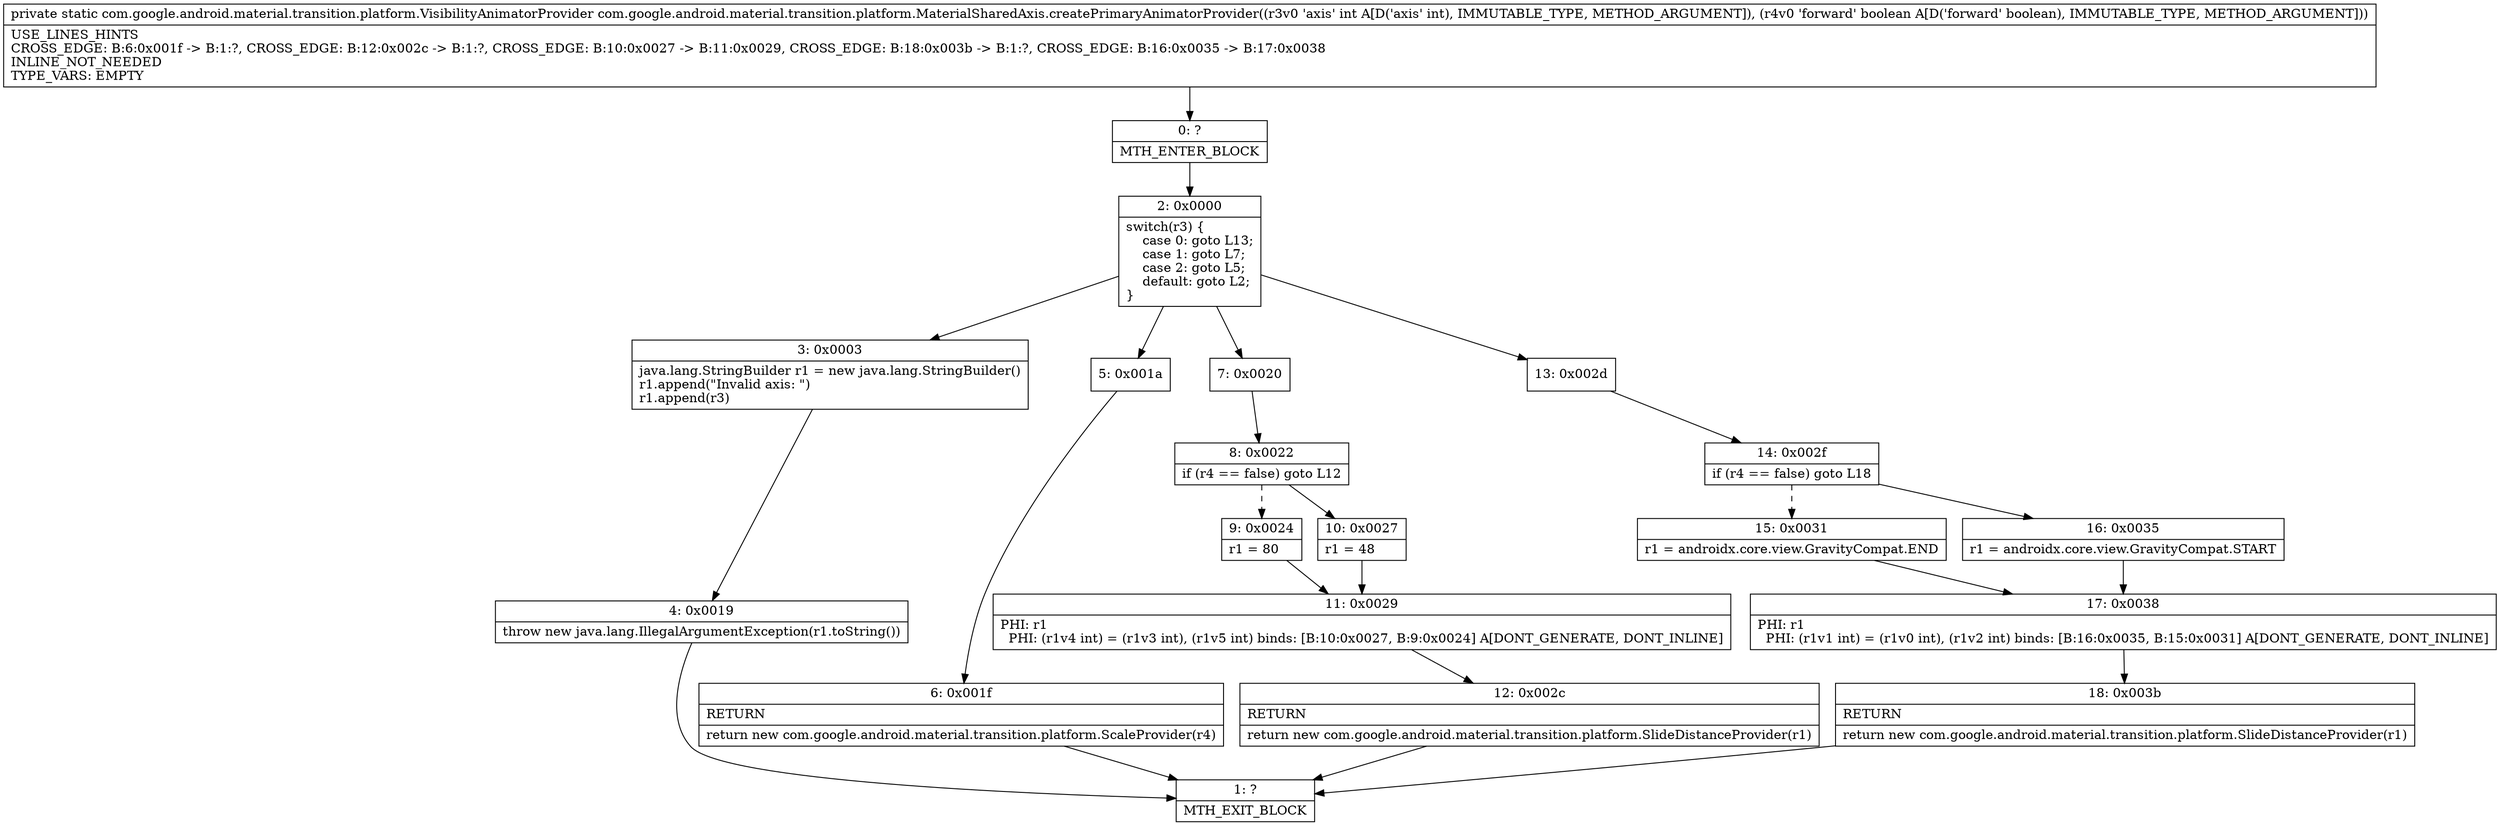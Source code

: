 digraph "CFG forcom.google.android.material.transition.platform.MaterialSharedAxis.createPrimaryAnimatorProvider(IZ)Lcom\/google\/android\/material\/transition\/platform\/VisibilityAnimatorProvider;" {
Node_0 [shape=record,label="{0\:\ ?|MTH_ENTER_BLOCK\l}"];
Node_2 [shape=record,label="{2\:\ 0x0000|switch(r3) \{\l    case 0: goto L13;\l    case 1: goto L7;\l    case 2: goto L5;\l    default: goto L2;\l\}\l}"];
Node_3 [shape=record,label="{3\:\ 0x0003|java.lang.StringBuilder r1 = new java.lang.StringBuilder()\lr1.append(\"Invalid axis: \")\lr1.append(r3)\l}"];
Node_4 [shape=record,label="{4\:\ 0x0019|throw new java.lang.IllegalArgumentException(r1.toString())\l}"];
Node_1 [shape=record,label="{1\:\ ?|MTH_EXIT_BLOCK\l}"];
Node_5 [shape=record,label="{5\:\ 0x001a}"];
Node_6 [shape=record,label="{6\:\ 0x001f|RETURN\l|return new com.google.android.material.transition.platform.ScaleProvider(r4)\l}"];
Node_7 [shape=record,label="{7\:\ 0x0020}"];
Node_8 [shape=record,label="{8\:\ 0x0022|if (r4 == false) goto L12\l}"];
Node_9 [shape=record,label="{9\:\ 0x0024|r1 = 80\l}"];
Node_11 [shape=record,label="{11\:\ 0x0029|PHI: r1 \l  PHI: (r1v4 int) = (r1v3 int), (r1v5 int) binds: [B:10:0x0027, B:9:0x0024] A[DONT_GENERATE, DONT_INLINE]\l}"];
Node_12 [shape=record,label="{12\:\ 0x002c|RETURN\l|return new com.google.android.material.transition.platform.SlideDistanceProvider(r1)\l}"];
Node_10 [shape=record,label="{10\:\ 0x0027|r1 = 48\l}"];
Node_13 [shape=record,label="{13\:\ 0x002d}"];
Node_14 [shape=record,label="{14\:\ 0x002f|if (r4 == false) goto L18\l}"];
Node_15 [shape=record,label="{15\:\ 0x0031|r1 = androidx.core.view.GravityCompat.END\l}"];
Node_17 [shape=record,label="{17\:\ 0x0038|PHI: r1 \l  PHI: (r1v1 int) = (r1v0 int), (r1v2 int) binds: [B:16:0x0035, B:15:0x0031] A[DONT_GENERATE, DONT_INLINE]\l}"];
Node_18 [shape=record,label="{18\:\ 0x003b|RETURN\l|return new com.google.android.material.transition.platform.SlideDistanceProvider(r1)\l}"];
Node_16 [shape=record,label="{16\:\ 0x0035|r1 = androidx.core.view.GravityCompat.START\l}"];
MethodNode[shape=record,label="{private static com.google.android.material.transition.platform.VisibilityAnimatorProvider com.google.android.material.transition.platform.MaterialSharedAxis.createPrimaryAnimatorProvider((r3v0 'axis' int A[D('axis' int), IMMUTABLE_TYPE, METHOD_ARGUMENT]), (r4v0 'forward' boolean A[D('forward' boolean), IMMUTABLE_TYPE, METHOD_ARGUMENT]))  | USE_LINES_HINTS\lCROSS_EDGE: B:6:0x001f \-\> B:1:?, CROSS_EDGE: B:12:0x002c \-\> B:1:?, CROSS_EDGE: B:10:0x0027 \-\> B:11:0x0029, CROSS_EDGE: B:18:0x003b \-\> B:1:?, CROSS_EDGE: B:16:0x0035 \-\> B:17:0x0038\lINLINE_NOT_NEEDED\lTYPE_VARS: EMPTY\l}"];
MethodNode -> Node_0;Node_0 -> Node_2;
Node_2 -> Node_3;
Node_2 -> Node_5;
Node_2 -> Node_7;
Node_2 -> Node_13;
Node_3 -> Node_4;
Node_4 -> Node_1;
Node_5 -> Node_6;
Node_6 -> Node_1;
Node_7 -> Node_8;
Node_8 -> Node_9[style=dashed];
Node_8 -> Node_10;
Node_9 -> Node_11;
Node_11 -> Node_12;
Node_12 -> Node_1;
Node_10 -> Node_11;
Node_13 -> Node_14;
Node_14 -> Node_15[style=dashed];
Node_14 -> Node_16;
Node_15 -> Node_17;
Node_17 -> Node_18;
Node_18 -> Node_1;
Node_16 -> Node_17;
}

